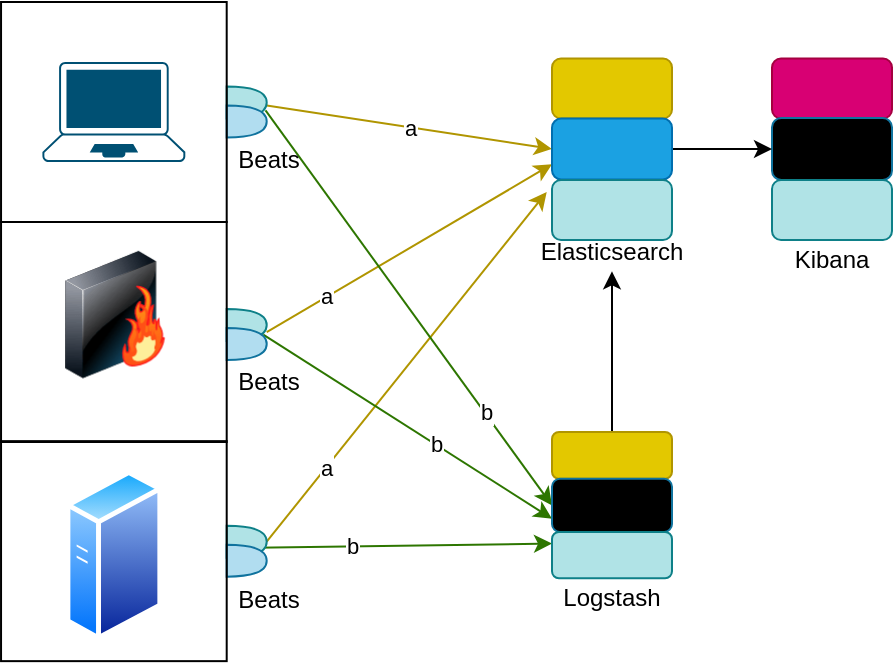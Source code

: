 <mxfile version="21.3.2" type="device">
  <diagram name="Page-1" id="qr0LnexmCtOtnuwFvqrx">
    <mxGraphModel dx="2284" dy="782" grid="1" gridSize="10" guides="1" tooltips="1" connect="1" arrows="1" fold="1" page="1" pageScale="1" pageWidth="850" pageHeight="1100" math="0" shadow="0">
      <root>
        <mxCell id="0" />
        <mxCell id="1" parent="0" />
        <mxCell id="QDPDfENRomjT0SRszMlx-2" value="" style="points=[[0.13,0.02,0],[0.5,0,0],[0.87,0.02,0],[0.885,0.4,0],[0.985,0.985,0],[0.5,1,0],[0.015,0.985,0],[0.115,0.4,0]];verticalLabelPosition=bottom;sketch=0;html=1;verticalAlign=top;aspect=fixed;align=center;pointerEvents=1;shape=mxgraph.cisco19.laptop;fillColor=#005073;strokeColor=none;" parent="1" vertex="1">
          <mxGeometry x="-724.79" y="51" width="71.44" height="50" as="geometry" />
        </mxCell>
        <mxCell id="QDPDfENRomjT0SRszMlx-3" value="" style="image;html=1;image=img/lib/clip_art/networking/Firewall-page1_128x128.png" parent="1" vertex="1">
          <mxGeometry x="-723.35" y="145.43" width="70" height="63.82" as="geometry" />
        </mxCell>
        <mxCell id="QDPDfENRomjT0SRszMlx-4" value="" style="image;aspect=fixed;perimeter=ellipsePerimeter;html=1;align=center;shadow=0;dashed=0;spacingTop=3;image=img/lib/active_directory/generic_server.svg;" parent="1" vertex="1">
          <mxGeometry x="-713.3" y="254.29" width="48.47" height="86.55" as="geometry" />
        </mxCell>
        <mxCell id="QDPDfENRomjT0SRszMlx-5" style="rounded=0;orthogonalLoop=1;jettySize=auto;html=1;entryX=0;entryY=0.25;entryDx=0;entryDy=0;exitX=0.7;exitY=0.1;exitDx=0;exitDy=0;exitPerimeter=0;fillColor=#60a917;strokeColor=#2D7600;" parent="1" source="QDPDfENRomjT0SRszMlx-10" target="QDPDfENRomjT0SRszMlx-26" edge="1">
          <mxGeometry relative="1" as="geometry" />
        </mxCell>
        <mxCell id="QDPDfENRomjT0SRszMlx-6" value="b" style="edgeLabel;html=1;align=center;verticalAlign=middle;resizable=0;points=[];" parent="QDPDfENRomjT0SRszMlx-5" vertex="1" connectable="0">
          <mxGeometry x="-0.349" relative="1" as="geometry">
            <mxPoint as="offset" />
          </mxGeometry>
        </mxCell>
        <mxCell id="QDPDfENRomjT0SRszMlx-7" style="rounded=0;orthogonalLoop=1;jettySize=auto;html=1;entryX=-0.044;entryY=0.2;entryDx=0;entryDy=0;fillColor=#e3c800;strokeColor=#B09500;exitX=1;exitY=0.5;exitDx=0;exitDy=0;exitPerimeter=0;entryPerimeter=0;" parent="1" source="QDPDfENRomjT0SRszMlx-9" target="QDPDfENRomjT0SRszMlx-35" edge="1">
          <mxGeometry relative="1" as="geometry" />
        </mxCell>
        <mxCell id="QDPDfENRomjT0SRszMlx-8" value="a" style="edgeLabel;html=1;align=center;verticalAlign=middle;resizable=0;points=[];" parent="QDPDfENRomjT0SRszMlx-7" vertex="1" connectable="0">
          <mxGeometry x="-0.576" relative="1" as="geometry">
            <mxPoint as="offset" />
          </mxGeometry>
        </mxCell>
        <mxCell id="QDPDfENRomjT0SRszMlx-9" value="" style="shape=or;whiteSpace=wrap;html=1;fillColor=#b0e3e6;strokeColor=#0e8088;" parent="1" vertex="1">
          <mxGeometry x="-632.65" y="282.82" width="20" height="16" as="geometry" />
        </mxCell>
        <mxCell id="QDPDfENRomjT0SRszMlx-10" value="" style="shape=or;whiteSpace=wrap;html=1;fillColor=#b1ddf0;strokeColor=#10739e;" parent="1" vertex="1">
          <mxGeometry x="-632.65" y="292.32" width="20" height="16" as="geometry" />
        </mxCell>
        <mxCell id="QDPDfENRomjT0SRszMlx-11" value="Elasticsearch" style="text;html=1;strokeColor=none;fillColor=none;align=center;verticalAlign=middle;whiteSpace=wrap;rounded=0;" parent="1" vertex="1">
          <mxGeometry x="-470" y="135.68" width="60" height="20" as="geometry" />
        </mxCell>
        <mxCell id="QDPDfENRomjT0SRszMlx-12" value="" style="shape=or;whiteSpace=wrap;html=1;fillColor=#b0e3e6;strokeColor=#0e8088;" parent="1" vertex="1">
          <mxGeometry x="-632.65" y="174.5" width="20" height="16" as="geometry" />
        </mxCell>
        <mxCell id="QDPDfENRomjT0SRszMlx-13" style="rounded=0;orthogonalLoop=1;jettySize=auto;html=1;entryX=0;entryY=0.75;entryDx=0;entryDy=0;exitX=0.914;exitY=0.208;exitDx=0;exitDy=0;exitPerimeter=0;fillColor=#60a917;strokeColor=#2D7600;" parent="1" source="QDPDfENRomjT0SRszMlx-17" target="QDPDfENRomjT0SRszMlx-25" edge="1">
          <mxGeometry relative="1" as="geometry" />
        </mxCell>
        <mxCell id="QDPDfENRomjT0SRszMlx-14" value="b" style="edgeLabel;html=1;align=center;verticalAlign=middle;resizable=0;points=[];" parent="QDPDfENRomjT0SRszMlx-13" vertex="1" connectable="0">
          <mxGeometry x="0.193" y="1" relative="1" as="geometry">
            <mxPoint as="offset" />
          </mxGeometry>
        </mxCell>
        <mxCell id="QDPDfENRomjT0SRszMlx-15" style="rounded=0;orthogonalLoop=1;jettySize=auto;html=1;entryX=0;entryY=0.75;entryDx=0;entryDy=0;fillColor=#e3c800;strokeColor=#B09500;" parent="1" source="QDPDfENRomjT0SRszMlx-17" target="QDPDfENRomjT0SRszMlx-34" edge="1">
          <mxGeometry relative="1" as="geometry" />
        </mxCell>
        <mxCell id="QDPDfENRomjT0SRszMlx-16" value="a" style="edgeLabel;html=1;align=center;verticalAlign=middle;resizable=0;points=[];" parent="QDPDfENRomjT0SRszMlx-15" vertex="1" connectable="0">
          <mxGeometry x="-0.586" y="1" relative="1" as="geometry">
            <mxPoint as="offset" />
          </mxGeometry>
        </mxCell>
        <mxCell id="QDPDfENRomjT0SRszMlx-17" value="" style="shape=or;whiteSpace=wrap;html=1;fillColor=#b1ddf0;strokeColor=#10739e;" parent="1" vertex="1">
          <mxGeometry x="-632.65" y="184" width="20" height="16" as="geometry" />
        </mxCell>
        <mxCell id="QDPDfENRomjT0SRszMlx-18" value="a" style="rounded=0;orthogonalLoop=1;jettySize=auto;html=1;entryX=0;entryY=0.5;entryDx=0;entryDy=0;fillColor=#e3c800;strokeColor=#B09500;" parent="1" source="QDPDfENRomjT0SRszMlx-19" target="QDPDfENRomjT0SRszMlx-34" edge="1">
          <mxGeometry relative="1" as="geometry">
            <mxPoint x="-480" y="112.5" as="targetPoint" />
          </mxGeometry>
        </mxCell>
        <mxCell id="QDPDfENRomjT0SRszMlx-19" value="" style="shape=or;whiteSpace=wrap;html=1;fillColor=#b0e3e6;strokeColor=#0e8088;" parent="1" vertex="1">
          <mxGeometry x="-632.65" y="63.25" width="20" height="16" as="geometry" />
        </mxCell>
        <mxCell id="QDPDfENRomjT0SRszMlx-20" style="rounded=0;orthogonalLoop=1;jettySize=auto;html=1;entryX=0;entryY=0.5;entryDx=0;entryDy=0;exitX=0.971;exitY=0.152;exitDx=0;exitDy=0;exitPerimeter=0;fillColor=#60a917;strokeColor=#2D7600;" parent="1" source="QDPDfENRomjT0SRszMlx-22" target="QDPDfENRomjT0SRszMlx-25" edge="1">
          <mxGeometry relative="1" as="geometry" />
        </mxCell>
        <mxCell id="QDPDfENRomjT0SRszMlx-21" value="b" style="edgeLabel;html=1;align=center;verticalAlign=middle;resizable=0;points=[];" parent="QDPDfENRomjT0SRszMlx-20" vertex="1" connectable="0">
          <mxGeometry x="0.529" relative="1" as="geometry">
            <mxPoint as="offset" />
          </mxGeometry>
        </mxCell>
        <mxCell id="QDPDfENRomjT0SRszMlx-22" value="" style="shape=or;whiteSpace=wrap;html=1;fillColor=#b1ddf0;strokeColor=#10739e;" parent="1" vertex="1">
          <mxGeometry x="-632.65" y="72.75" width="20" height="16" as="geometry" />
        </mxCell>
        <mxCell id="QDPDfENRomjT0SRszMlx-27" value="Logstash" style="text;html=1;strokeColor=none;fillColor=none;align=center;verticalAlign=middle;whiteSpace=wrap;rounded=0;container=0;" parent="1" vertex="1">
          <mxGeometry x="-470" y="308.32" width="60" height="21.75" as="geometry" />
        </mxCell>
        <mxCell id="QDPDfENRomjT0SRszMlx-28" value="Kibana" style="text;html=1;strokeColor=none;fillColor=none;align=center;verticalAlign=middle;whiteSpace=wrap;rounded=0;" parent="1" vertex="1">
          <mxGeometry x="-360" y="140" width="60" height="20" as="geometry" />
        </mxCell>
        <mxCell id="QDPDfENRomjT0SRszMlx-29" value="" style="rounded=1;whiteSpace=wrap;html=1;fillColor=#d80073;fontColor=#ffffff;strokeColor=#A50040;" parent="1" vertex="1">
          <mxGeometry x="-360" y="49.25" width="60" height="30" as="geometry" />
        </mxCell>
        <mxCell id="QDPDfENRomjT0SRszMlx-30" value="" style="rounded=1;whiteSpace=wrap;html=1;fillColor=#000000;strokeColor=#10739e;" parent="1" vertex="1">
          <mxGeometry x="-360" y="79" width="60" height="31" as="geometry" />
        </mxCell>
        <mxCell id="QDPDfENRomjT0SRszMlx-31" value="" style="rounded=1;whiteSpace=wrap;html=1;fillColor=#b0e3e6;strokeColor=#0e8088;" parent="1" vertex="1">
          <mxGeometry x="-360" y="110" width="60" height="30" as="geometry" />
        </mxCell>
        <mxCell id="QDPDfENRomjT0SRszMlx-32" value="" style="rounded=1;whiteSpace=wrap;html=1;fillColor=#e3c800;fontColor=#000000;strokeColor=#B09500;" parent="1" vertex="1">
          <mxGeometry x="-470" y="49.25" width="60" height="30" as="geometry" />
        </mxCell>
        <mxCell id="zz2_IBYK2OyzafsFBuv_-7" style="edgeStyle=orthogonalEdgeStyle;rounded=0;orthogonalLoop=1;jettySize=auto;html=1;" edge="1" parent="1" source="QDPDfENRomjT0SRszMlx-34" target="QDPDfENRomjT0SRszMlx-30">
          <mxGeometry relative="1" as="geometry" />
        </mxCell>
        <mxCell id="QDPDfENRomjT0SRszMlx-34" value="" style="rounded=1;whiteSpace=wrap;html=1;fillColor=#1ba1e2;strokeColor=#006EAF;fontColor=#ffffff;" parent="1" vertex="1">
          <mxGeometry x="-470" y="79.25" width="60" height="30.5" as="geometry" />
        </mxCell>
        <mxCell id="QDPDfENRomjT0SRszMlx-35" value="" style="rounded=1;whiteSpace=wrap;html=1;fillColor=#b0e3e6;strokeColor=#0e8088;" parent="1" vertex="1">
          <mxGeometry x="-470" y="110" width="60" height="30" as="geometry" />
        </mxCell>
        <mxCell id="QDPDfENRomjT0SRszMlx-36" style="edgeStyle=orthogonalEdgeStyle;rounded=0;orthogonalLoop=1;jettySize=auto;html=1;" parent="1" source="QDPDfENRomjT0SRszMlx-24" target="QDPDfENRomjT0SRszMlx-11" edge="1">
          <mxGeometry relative="1" as="geometry" />
        </mxCell>
        <mxCell id="QDPDfENRomjT0SRszMlx-38" value="" style="rounded=0;whiteSpace=wrap;html=1;fillColor=none;" parent="1" vertex="1">
          <mxGeometry x="-745.48" y="240.57" width="112.83" height="110" as="geometry" />
        </mxCell>
        <mxCell id="zz2_IBYK2OyzafsFBuv_-1" value="" style="rounded=0;whiteSpace=wrap;html=1;fillColor=none;" vertex="1" parent="1">
          <mxGeometry x="-745.48" y="131" width="112.83" height="110" as="geometry" />
        </mxCell>
        <mxCell id="zz2_IBYK2OyzafsFBuv_-2" value="" style="rounded=0;whiteSpace=wrap;html=1;fillColor=none;" vertex="1" parent="1">
          <mxGeometry x="-745.48" y="21" width="112.83" height="110" as="geometry" />
        </mxCell>
        <mxCell id="QDPDfENRomjT0SRszMlx-24" value="" style="rounded=1;whiteSpace=wrap;html=1;fillColor=#e3c800;fontColor=#000000;strokeColor=#B09500;container=0;" parent="1" vertex="1">
          <mxGeometry x="-470" y="235.98" width="60" height="23.42" as="geometry" />
        </mxCell>
        <mxCell id="QDPDfENRomjT0SRszMlx-25" value="" style="rounded=1;whiteSpace=wrap;html=1;fillColor=#000000;strokeColor=#10739e;container=0;" parent="1" vertex="1">
          <mxGeometry x="-470" y="259.4" width="60" height="26.58" as="geometry" />
        </mxCell>
        <mxCell id="QDPDfENRomjT0SRszMlx-26" value="" style="rounded=1;whiteSpace=wrap;html=1;fillColor=#b0e3e6;strokeColor=#0e8088;container=0;" parent="1" vertex="1">
          <mxGeometry x="-470" y="285.98" width="60" height="23.17" as="geometry" />
        </mxCell>
        <mxCell id="zz2_IBYK2OyzafsFBuv_-8" value="Beats" style="text;html=1;strokeColor=none;fillColor=none;align=center;verticalAlign=middle;whiteSpace=wrap;rounded=0;container=0;" vertex="1" parent="1">
          <mxGeometry x="-632.65" y="309.15" width="42.65" height="21.75" as="geometry" />
        </mxCell>
        <mxCell id="zz2_IBYK2OyzafsFBuv_-9" value="Beats" style="text;html=1;strokeColor=none;fillColor=none;align=center;verticalAlign=middle;whiteSpace=wrap;rounded=0;container=0;" vertex="1" parent="1">
          <mxGeometry x="-632.65" y="200.0" width="42.65" height="21.75" as="geometry" />
        </mxCell>
        <mxCell id="zz2_IBYK2OyzafsFBuv_-10" value="Beats" style="text;html=1;strokeColor=none;fillColor=none;align=center;verticalAlign=middle;whiteSpace=wrap;rounded=0;container=0;" vertex="1" parent="1">
          <mxGeometry x="-632.65" y="88.75" width="42.65" height="21.75" as="geometry" />
        </mxCell>
      </root>
    </mxGraphModel>
  </diagram>
</mxfile>

